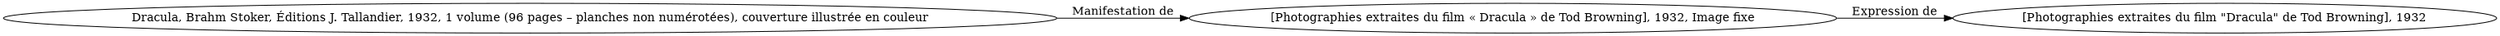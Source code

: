 // Notice UMLRM0152
digraph UMLRM0152 {
	rankdir=LR
	size="20,20"
	UMLRM0152 [label="[Photographies extraites du film \"Dracula\" de Tod Browning], 1932"]
	UMLRM0153 [label="[Photographies extraites du film « Dracula » de Tod Browning], 1932, Image fixe"]
	UMLRM0153 -> UMLRM0152 [label="Expression de"]
	UMLRM0060 [label="Dracula, Brahm Stoker, Éditions J. Tallandier, 1932, 1 volume (96 pages – planches non numérotées), couverture illustrée en couleur"]
	UMLRM0060 -> UMLRM0153 [label="Manifestation de"]
}
